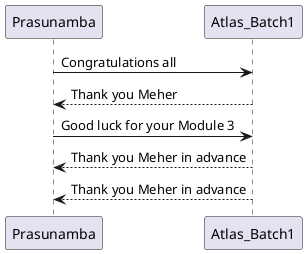 @startuml
    Prasunamba -> Atlas_Batch1: Congratulations all
    Atlas_Batch1 --> Prasunamba: Thank you Meher

     Prasunamba -> Atlas_Batch1: Good luck for your Module 3
    Atlas_Batch1 --> Prasunamba: Thank you Meher in advance

    Prasunamba <-- Atlas_Batch1: Thank you Meher in advance    
@enduml
